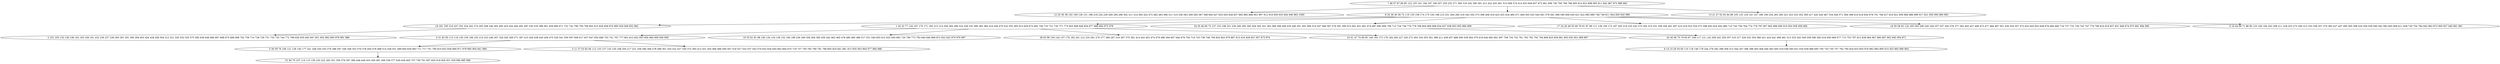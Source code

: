 digraph true_tree {
	"0" -> "1"
	"0" -> "2"
	"2" -> "3"
	"3" -> "4"
	"2" -> "5"
	"2" -> "6"
	"5" -> "7"
	"7" -> "8"
	"8" -> "9"
	"2" -> "10"
	"6" -> "11"
	"2" -> "12"
	"7" -> "13"
	"0" -> "14"
	"2" -> "15"
	"5" -> "16"
	"5" -> "17"
	"11" -> "18"
	"5" -> "19"
	"0" [label="7 48 57 67 80 85 122 155 161 194 197 199 207 229 235 271 306 319 342 390 391 412 422 455 461 510 568 574 614 633 649 657 672 681 699 740 760 768 786 800 814 823 898 905 911 942 967 972 989 992"];
	"1" [label="12 25 30 38 102 109 126 151 188 218 224 239 269 294 296 302 311 314 365 432 472 482 483 490 511 515 536 563 569 583 587 599 600 627 653 655 828 837 865 883 888 901 907 912 919 930 933 944 949 983 1000"];
	"2" [label="8 32 36 40 56 72 119 135 158 174 175 193 198 215 251 264 280 318 343 350 373 398 408 418 423 433 434 460 471 494 503 525 544 561 578 581 588 590 606 620 621 622 685 689 746 749 811 844 850 920 998"];
	"3" [label="19 181 195 216 247 252 254 262 274 293 308 346 362 400 425 444 464 492 497 530 535 586 601 659 660 671 722 742 790 793 799 802 815 826 858 870 885 928 948 952 962"];
	"4" [label="2 101 103 132 138 148 162 163 169 191 232 236 237 238 265 281 291 360 394 403 404 428 458 504 512 521 545 552 555 575 585 636 648 666 667 668 675 688 698 702 709 714 728 729 731 733 735 744 772 796 830 835 845 847 851 852 862 893 979 981 986"];
	"5" [label="1 20 22 77 154 167 170 171 183 213 214 256 284 298 324 328 335 366 382 384 416 436 470 522 553 565 613 629 673 692 700 710 721 730 771 775 803 808 849 854 877 889 894 975 978"];
	"6" [label="34 35 46 60 73 127 153 196 221 230 260 285 295 304 305 341 363 368 399 409 435 440 451 502 506 519 547 566 567 579 591 595 615 641 651 661 674 687 693 694 706 712 724 736 770 778 789 804 806 908 934 937 938 953 955 966 999"];
	"7" [label="4 31 43 93 113 116 130 150 166 192 210 223 246 267 329 345 369 371 397 415 429 438 445 459 475 529 541 550 597 608 617 637 647 650 696 703 741 767 777 801 812 822 853 856 860 909 946 959"];
	"8" [label="5 39 59 76 106 121 128 140 177 241 248 250 255 276 288 297 336 348 353 370 378 450 478 498 514 528 551 589 604 630 663 711 717 751 785 810 832 836 869 871 878 895 904 941 968"];
	"9" [label="51 64 70 107 114 115 156 220 222 283 351 359 379 387 389 448 449 453 456 481 499 538 577 626 628 665 707 759 791 807 829 918 926 931 939 980 985 996"];
	"10" [label="17 24 26 49 55 69 78 91 97 99 111 139 159 172 187 205 219 225 243 275 292 315 331 338 356 401 407 410 419 523 524 573 596 602 624 642 680 715 743 756 764 774 779 797 857 892 896 906 910 924 936 958 982"];
	"11" [label="42 45 66 75 79 83 87 108 117 131 142 209 242 259 307 310 317 326 332 354 380 421 424 441 469 491 513 533 542 549 558 580 592 616 656 669 677 713 753 787 813 838 864 867 880 897 902 945 954 971"];
	"12" [label="16 50 58 92 124 185 203 206 240 249 257 337 340 376 377 392 402 437 468 473 477 484 487 501 526 554 557 572 623 643 652 658 676 684 690 716 727 732 739 745 747 776 798 816 818 827 831 848 874 875 891 994 995"];
	"13" [label="3 11 37 53 82 94 112 133 137 143 145 168 204 217 231 258 266 268 278 299 301 320 322 327 330 372 393 413 431 454 466 496 500 507 516 527 532 537 543 570 632 634 645 662 664 670 718 737 750 765 780 781 788 805 820 841 881 913 935 943 964 977 984 988"];
	"14" [label="13 21 27 52 62 84 98 105 125 129 141 147 186 190 234 263 300 321 323 333 352 395 417 420 426 467 534 546 571 584 598 610 618 654 678 701 766 817 819 821 859 866 886 899 917 921 950 956 960 963"];
	"15" [label="9 18 44 68 71 86 90 123 160 164 202 208 211 228 253 273 290 312 325 339 357 374 383 427 447 495 505 508 520 556 559 560 562 582 605 609 611 638 726 754 784 842 863 873 900 927 940 961 991"];
	"16" [label="10 33 61 81 88 100 120 134 136 152 180 189 226 349 358 364 385 430 442 462 465 476 480 485 489 517 531 540 603 612 625 640 682 720 769 773 783 840 846 868 872 922 923 970 976 997"];
	"17" [label="28 63 96 104 144 157 176 182 201 212 233 261 270 277 286 287 316 367 375 381 414 443 452 474 479 486 594 607 646 679 704 719 723 738 748 758 834 843 879 887 915 916 929 947 957 973 974"];
	"18" [label="6 14 15 29 54 65 110 118 146 179 244 279 282 289 309 313 344 347 386 396 405 406 446 463 493 518 548 593 631 635 639 686 695 705 725 755 757 762 795 824 833 855 876 882 884 890 914 925 965 990 993"];
	"19" [label="23 41 47 74 89 95 149 165 173 178 184 200 227 245 272 303 334 355 361 388 411 439 457 488 509 539 564 576 619 644 683 691 697 708 734 752 761 763 782 792 794 809 825 839 861 903 932 951 969 987"];
}
